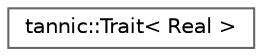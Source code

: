 digraph "Graphical Class Hierarchy"
{
 // LATEX_PDF_SIZE
  bgcolor="transparent";
  edge [fontname=Helvetica,fontsize=10,labelfontname=Helvetica,labelfontsize=10];
  node [fontname=Helvetica,fontsize=10,shape=box,height=0.2,width=0.4];
  rankdir="LR";
  Node0 [id="Node000000",label="tannic::Trait\< Real \>",height=0.2,width=0.4,color="grey40", fillcolor="white", style="filled",URL="$d1/d96/structtannic_1_1Trait.html",tooltip=" "];
}
